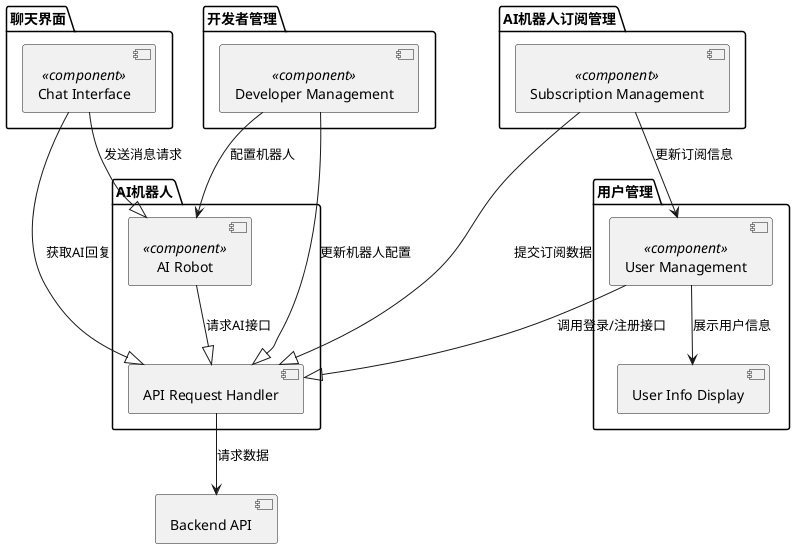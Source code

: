 @startuml front-end-component-diagram
package "AI机器人" {
    [AI Robot] <<component>>
    [AI Robot] --|> [API Request Handler] : 请求AI接口
}

package "用户管理" {
    [User Management] <<component>>
    [User Management] --|> [API Request Handler] : 调用登录/注册接口
    [User Management] --> [User Info Display] : 展示用户信息
}

package "聊天界面" {
    [Chat Interface] <<component>>
    [Chat Interface] --|> [AI Robot] : 发送消息请求
    [Chat Interface] --|> [API Request Handler] : 获取AI回复
}

package "AI机器人订阅管理" {
    [Subscription Management] <<component>>
    [Subscription Management] --> [User Management] : 更新订阅信息
    [Subscription Management] --|> [API Request Handler] : 提交订阅数据
}

package "开发者管理" {
    [Developer Management] <<component>>
    [Developer Management] --> [AI Robot] : 配置机器人
    [Developer Management] --|> [API Request Handler] : 更新机器人配置
}

[API Request Handler] --> [Backend API] : 请求数据
@enduml
